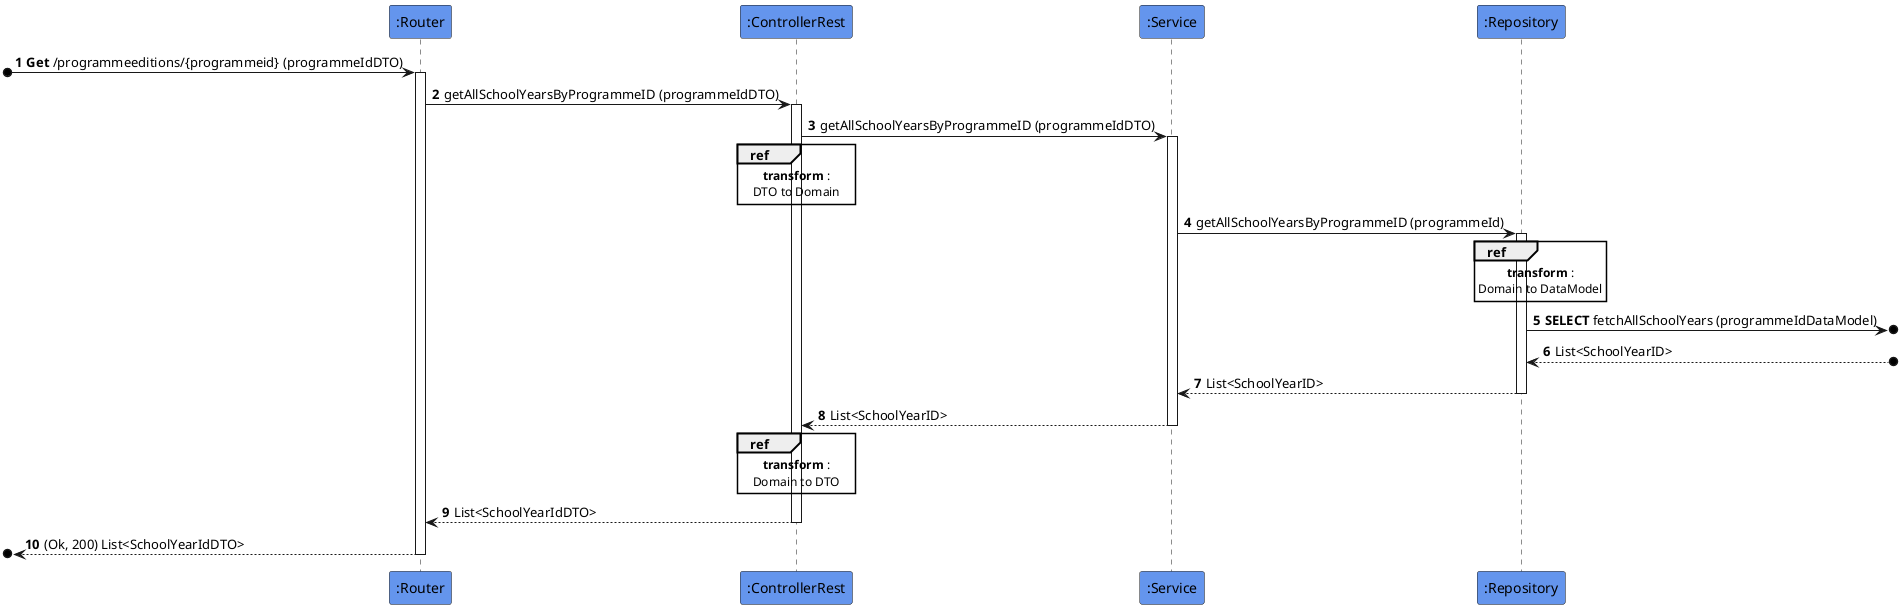 @startuml
'https://plantuml.com/sequence-diagram

autonumber

participant ":Router" as r #cornflowerblue
participant ":ControllerRest" as c #cornflowerblue
participant ":Service" as s #cornflowerblue
participant ":Repository" as rep #cornflowerblue


[o-> r++ : **Get** /programmeeditions/{programmeid} (programmeIdDTO)
r->c++ : getAllSchoolYearsByProgrammeID (programmeIdDTO)
c-> s++ : getAllSchoolYearsByProgrammeID (programmeIdDTO)

ref over c, c
**transform** :
DTO to Domain
end ref

s-> rep++ : getAllSchoolYearsByProgrammeID (programmeId)

ref over rep, rep
**transform** :
Domain to DataModel
end ref

rep ->o] : **SELECT** fetchAllSchoolYears (programmeIdDataModel)
rep <--o] : List<SchoolYearID>
rep --> s-- : List<SchoolYearID>
s --> c-- : List<SchoolYearID>

ref over c, c
**transform** :
Domain to DTO
end ref

c --> r-- : List<SchoolYearIdDTO>
[o<-- r --: (Ok, 200) List<SchoolYearIdDTO>
@enduml